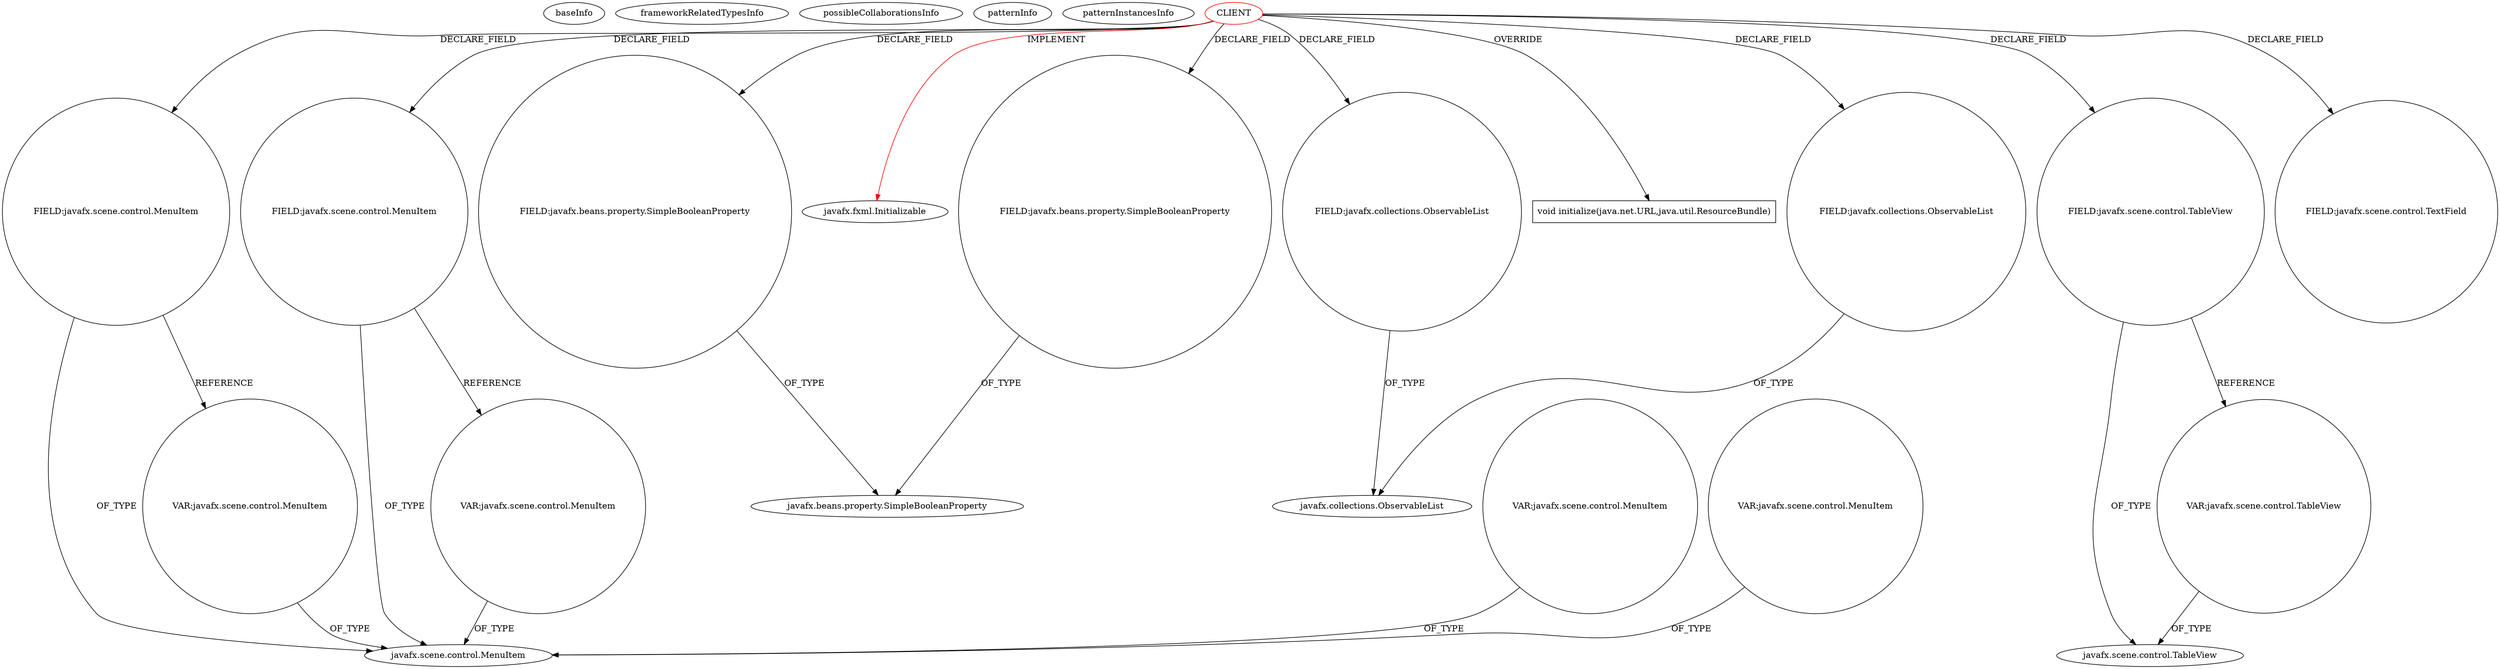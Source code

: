 digraph {
baseInfo[graphId=1795,category="pattern",isAnonymous=false,possibleRelation=false]
frameworkRelatedTypesInfo[0="javafx.fxml.Initializable"]
possibleCollaborationsInfo[]
patternInfo[frequency=2.0,patternRootClient=0]
patternInstancesInfo[0="hock323-eventManager~/hock323-eventManager/EventManager-master/src/eventManager/controller/pokerTournament/BlindsController.java~BlindsController~2976",1="hock323-eventManager~/hock323-eventManager/EventManager-master/src/eventManager/controller/pokerTournament/AnnouncementsController.java~AnnouncementsController~2965"]
56[label="FIELD:javafx.beans.property.SimpleBooleanProperty",vertexType="FIELD_DECLARATION",isFrameworkType=false,shape=circle]
11[label="javafx.beans.property.SimpleBooleanProperty",vertexType="FRAMEWORK_CLASS_TYPE",isFrameworkType=false]
0[label="CLIENT",vertexType="ROOT_CLIENT_CLASS_DECLARATION",isFrameworkType=false,color=red]
34[label="FIELD:javafx.scene.control.MenuItem",vertexType="FIELD_DECLARATION",isFrameworkType=false,shape=circle]
36[label="FIELD:javafx.scene.control.MenuItem",vertexType="FIELD_DECLARATION",isFrameworkType=false,shape=circle]
1[label="javafx.fxml.Initializable",vertexType="FRAMEWORK_INTERFACE_TYPE",isFrameworkType=false]
14[label="FIELD:javafx.collections.ObservableList",vertexType="FIELD_DECLARATION",isFrameworkType=false,shape=circle]
15[label="javafx.collections.ObservableList",vertexType="FRAMEWORK_INTERFACE_TYPE",isFrameworkType=false]
58[label="FIELD:javafx.collections.ObservableList",vertexType="FIELD_DECLARATION",isFrameworkType=false,shape=circle]
29[label="javafx.scene.control.MenuItem",vertexType="FRAMEWORK_CLASS_TYPE",isFrameworkType=false]
60[label="void initialize(java.net.URL,java.util.ResourceBundle)",vertexType="OVERRIDING_METHOD_DECLARATION",isFrameworkType=false,shape=box]
16[label="FIELD:javafx.scene.control.TableView",vertexType="FIELD_DECLARATION",isFrameworkType=false,shape=circle]
13[label="javafx.scene.control.TableView",vertexType="FRAMEWORK_CLASS_TYPE",isFrameworkType=false]
244[label="VAR:javafx.scene.control.TableView",vertexType="VARIABLE_EXPRESION",isFrameworkType=false,shape=circle]
364[label="VAR:javafx.scene.control.MenuItem",vertexType="VARIABLE_EXPRESION",isFrameworkType=false,shape=circle]
379[label="VAR:javafx.scene.control.MenuItem",vertexType="VARIABLE_EXPRESION",isFrameworkType=false,shape=circle]
739[label="VAR:javafx.scene.control.MenuItem",vertexType="VARIABLE_EXPRESION",isFrameworkType=false,shape=circle]
372[label="VAR:javafx.scene.control.MenuItem",vertexType="VARIABLE_EXPRESION",isFrameworkType=false,shape=circle]
26[label="FIELD:javafx.beans.property.SimpleBooleanProperty",vertexType="FIELD_DECLARATION",isFrameworkType=false,shape=circle]
50[label="FIELD:javafx.scene.control.TextField",vertexType="FIELD_DECLARATION",isFrameworkType=false,shape=circle]
0->14[label="DECLARE_FIELD"]
379->29[label="OF_TYPE"]
16->13[label="OF_TYPE"]
36->379[label="REFERENCE"]
0->56[label="DECLARE_FIELD"]
0->1[label="IMPLEMENT",color=red]
16->244[label="REFERENCE"]
0->36[label="DECLARE_FIELD"]
36->29[label="OF_TYPE"]
0->26[label="DECLARE_FIELD"]
244->13[label="OF_TYPE"]
0->50[label="DECLARE_FIELD"]
14->15[label="OF_TYPE"]
26->11[label="OF_TYPE"]
0->16[label="DECLARE_FIELD"]
34->372[label="REFERENCE"]
372->29[label="OF_TYPE"]
34->29[label="OF_TYPE"]
58->15[label="OF_TYPE"]
364->29[label="OF_TYPE"]
739->29[label="OF_TYPE"]
56->11[label="OF_TYPE"]
0->60[label="OVERRIDE"]
0->34[label="DECLARE_FIELD"]
0->58[label="DECLARE_FIELD"]
}
